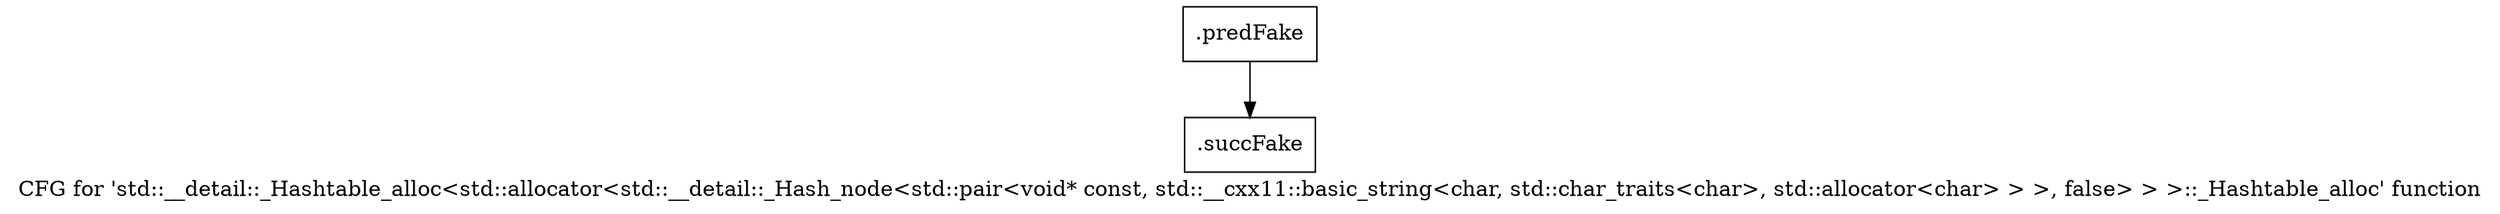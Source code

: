 digraph "CFG for 'std::__detail::_Hashtable_alloc\<std::allocator\<std::__detail::_Hash_node\<std::pair\<void* const, std::__cxx11::basic_string\<char, std::char_traits\<char\>, std::allocator\<char\> \> \>, false\> \> \>::_Hashtable_alloc' function" {
	label="CFG for 'std::__detail::_Hashtable_alloc\<std::allocator\<std::__detail::_Hash_node\<std::pair\<void* const, std::__cxx11::basic_string\<char, std::char_traits\<char\>, std::allocator\<char\> \> \>, false\> \> \>::_Hashtable_alloc' function";

	Node0x466f260 [shape=record,filename="",linenumber="",label="{.predFake}"];
	Node0x466f260 -> Node0x47fa000[ callList="" memoryops="" filename="/media/miguel/NewVolume/Linux/Xilinx/Vitis_HLS/2020.2/tps/lnx64/gcc-6.2.0/lib/gcc/x86_64-pc-linux-gnu/6.2.0/../../../../include/c++/6.2.0/bits/hashtable_policy.h" execusionnum="1"];
	Node0x47fa000 [shape=record,filename="/media/miguel/NewVolume/Linux/Xilinx/Vitis_HLS/2020.2/tps/lnx64/gcc-6.2.0/lib/gcc/x86_64-pc-linux-gnu/6.2.0/../../../../include/c++/6.2.0/bits/hashtable_policy.h",linenumber="1905",label="{.succFake}"];
}
